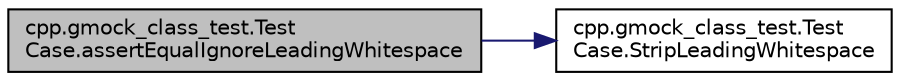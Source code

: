 digraph "cpp.gmock_class_test.TestCase.assertEqualIgnoreLeadingWhitespace"
{
  edge [fontname="Helvetica",fontsize="10",labelfontname="Helvetica",labelfontsize="10"];
  node [fontname="Helvetica",fontsize="10",shape=record];
  rankdir="LR";
  Node0 [label="cpp.gmock_class_test.Test\lCase.assertEqualIgnoreLeadingWhitespace",height=0.2,width=0.4,color="black", fillcolor="grey75", style="filled", fontcolor="black"];
  Node0 -> Node1 [color="midnightblue",fontsize="10",style="solid",fontname="Helvetica"];
  Node1 [label="cpp.gmock_class_test.Test\lCase.StripLeadingWhitespace",height=0.2,width=0.4,color="black", fillcolor="white", style="filled",URL="$d0/d8a/classcpp_1_1gmock__class__test_1_1_test_case.html#a366b15717eebc41e397357868c5734c5"];
}
